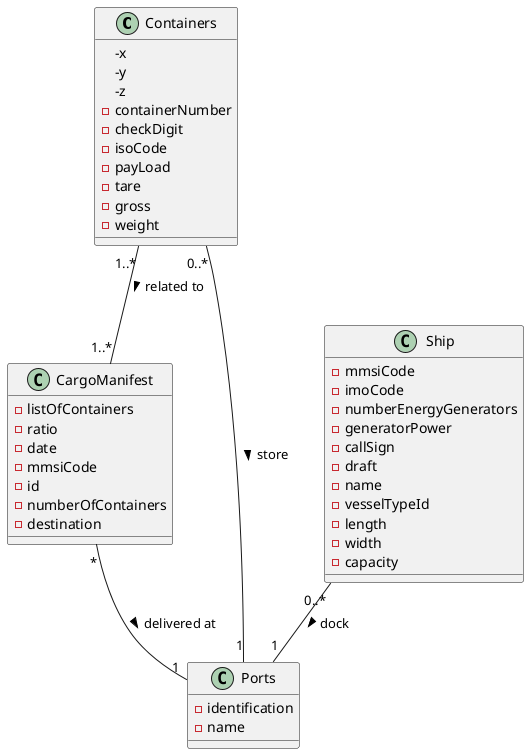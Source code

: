 @startuml
'https://plantuml.com/sequence-diagram

class Containers {
-x
-y
-z
-containerNumber
-checkDigit
-isoCode
-payLoad
-tare
-gross
-weight
}

class CargoManifest {
-listOfContainers
-ratio
-date
-mmsiCode
-id
-numberOfContainers
-destination
}


class Ports {
-identification
-name
}

class Ship {
-mmsiCode
-imoCode
-numberEnergyGenerators
-generatorPower
-callSign
-draft
-name
-vesselTypeId
-length
-width
-capacity
}

CargoManifest "*" -- "1" Ports : delivered at >
Containers "1..*"--"1..*" CargoManifest: related to >
Containers "0..*"--"1" Ports: store >
Ship "0..*"--"1" Ports: dock >

@enduml